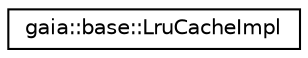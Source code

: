 digraph G
{
  edge [fontname="Helvetica",fontsize="10",labelfontname="Helvetica",labelfontsize="10"];
  node [fontname="Helvetica",fontsize="10",shape=record];
  rankdir=LR;
  Node1 [label="gaia::base::LruCacheImpl",height=0.2,width=0.4,color="black", fillcolor="white", style="filled",URL="$d2/d8d/classgaia_1_1base_1_1_lru_cache_impl.html"];
}
